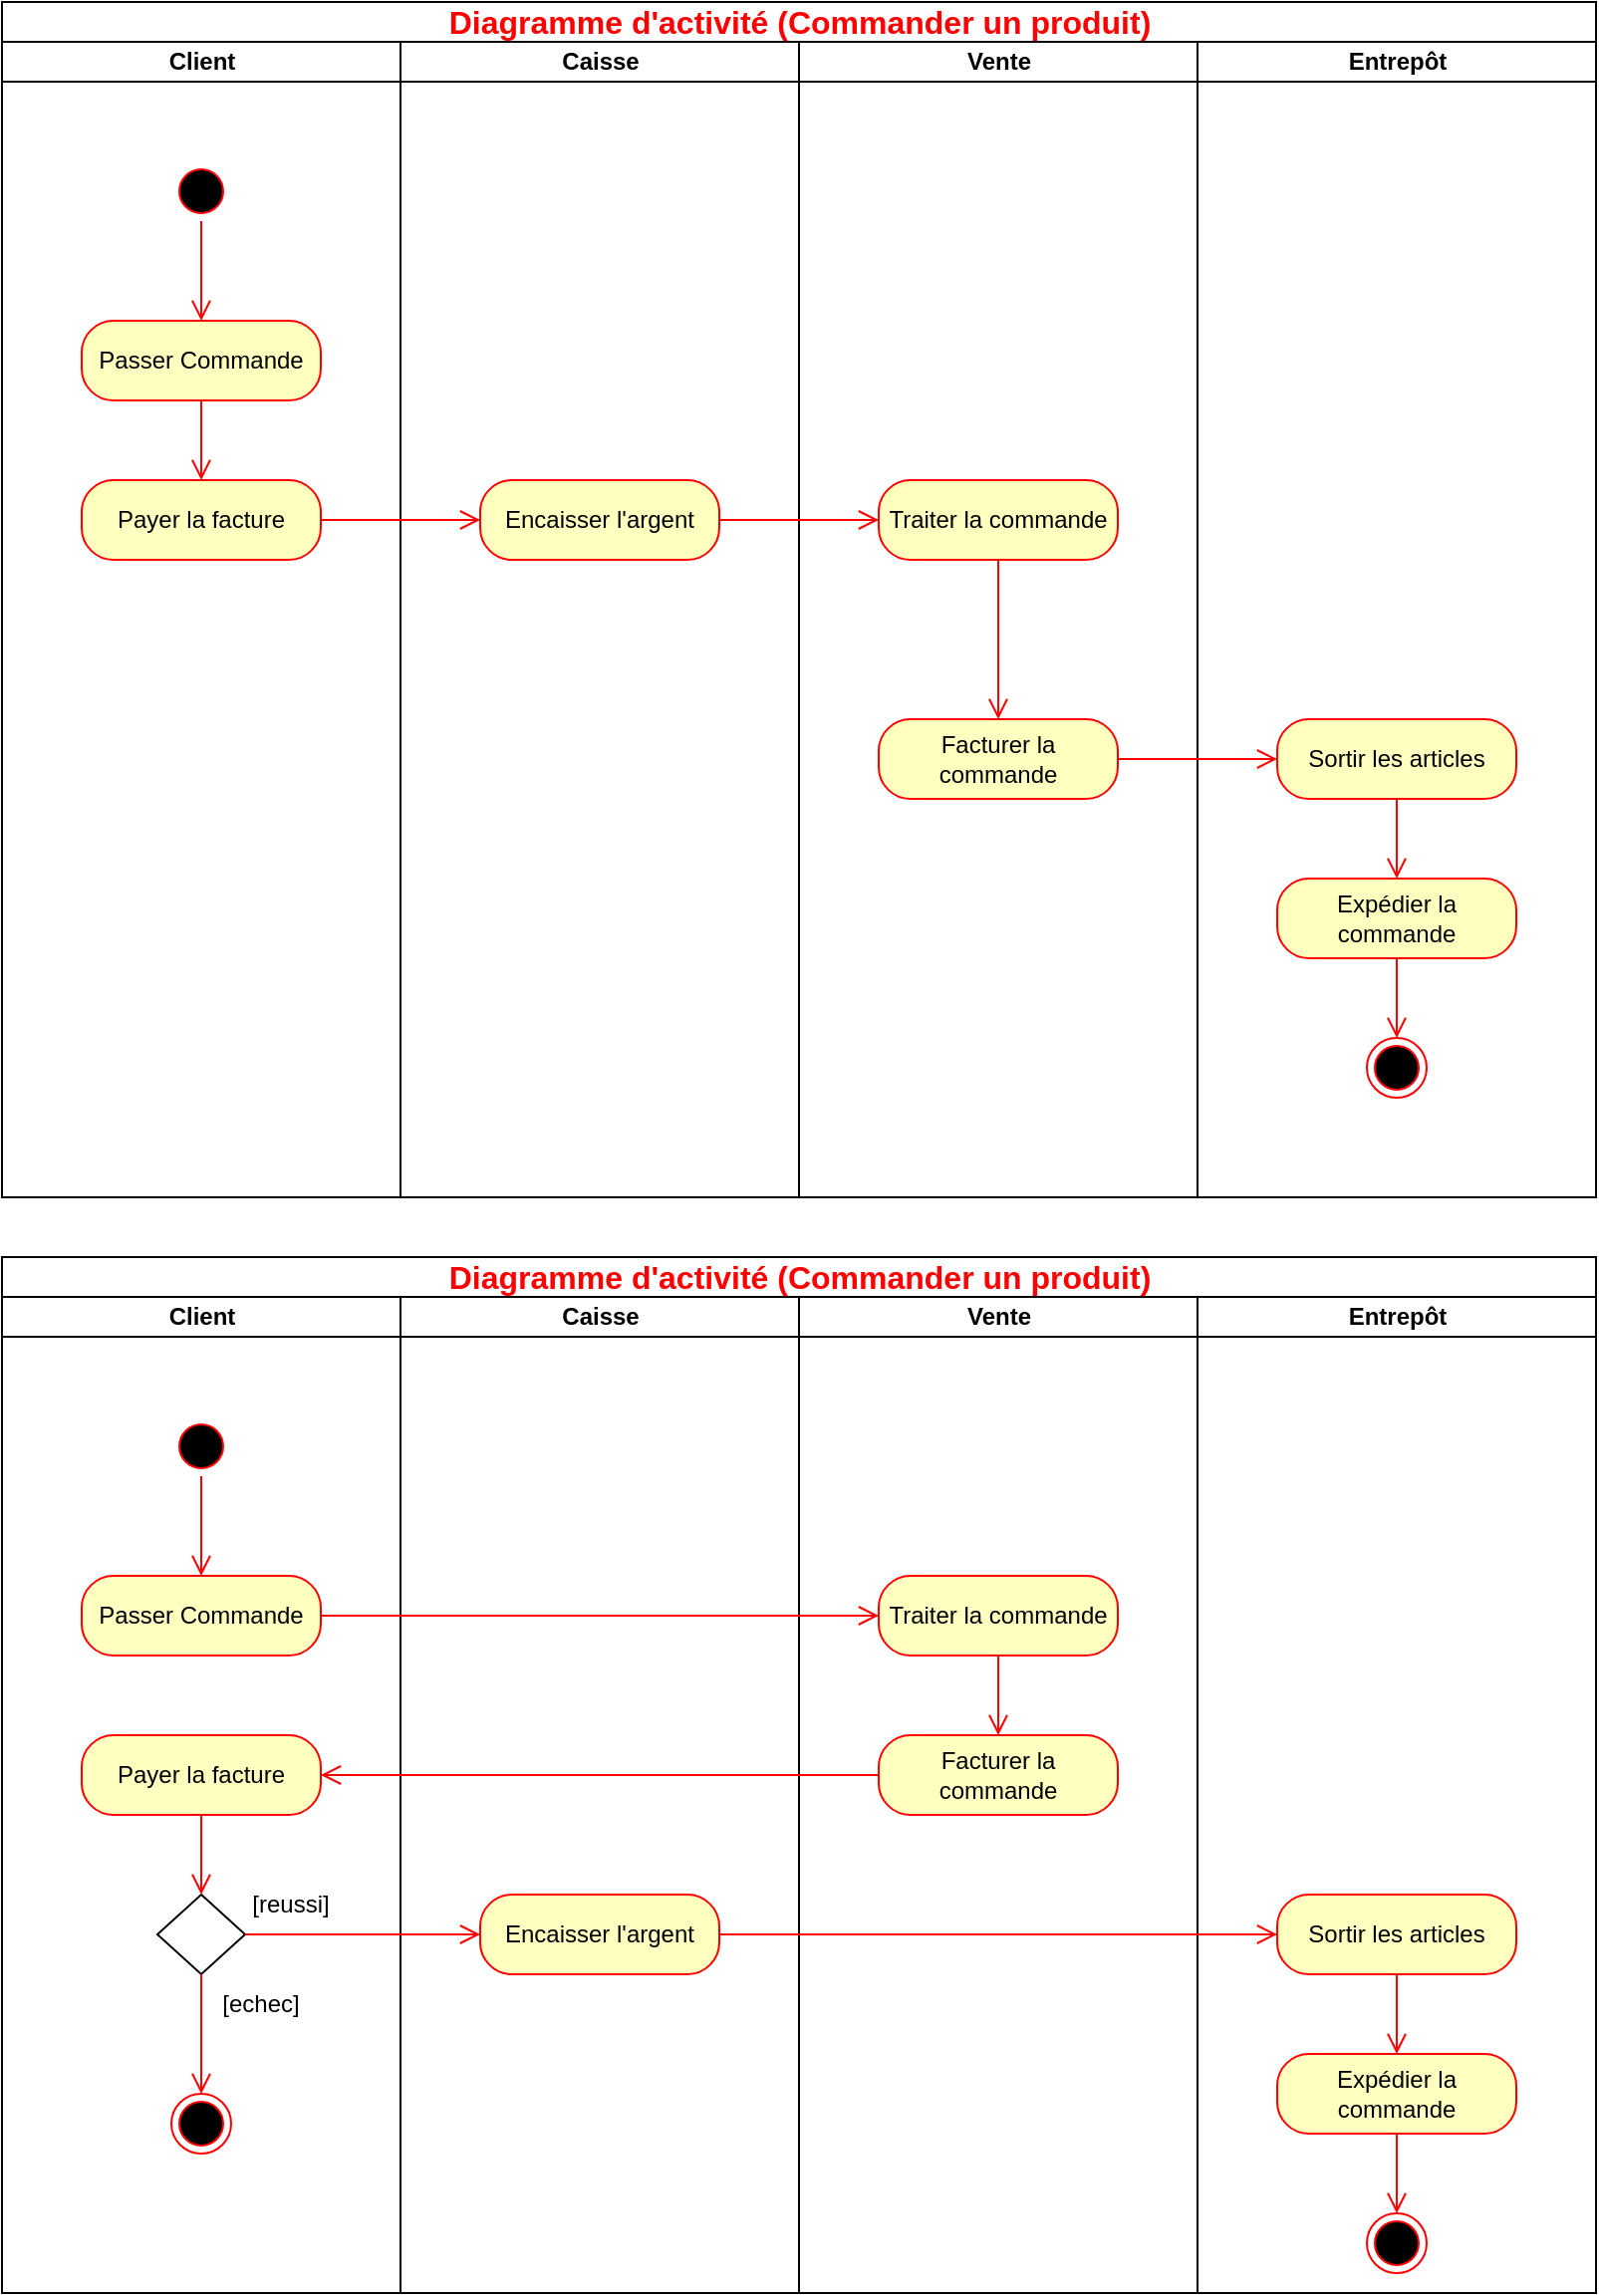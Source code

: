 <mxfile version="27.0.6">
  <diagram name="Page-1" id="erIxfqzCgFmyuYqdTKYc">
    <mxGraphModel dx="970" dy="1102" grid="1" gridSize="10" guides="1" tooltips="1" connect="1" arrows="1" fold="1" page="1" pageScale="1" pageWidth="827" pageHeight="1169" math="0" shadow="0">
      <root>
        <mxCell id="0" />
        <mxCell id="1" parent="0" />
        <mxCell id="P1VySXXTBd-QQrxxytcH-57" value="&lt;font style=&quot;color: light-dark(rgb(255, 0, 0), rgb(237, 237, 237)); font-size: 16px;&quot;&gt;Diagramme d&#39;activité (Commander un produit)&lt;/font&gt;" style="swimlane;childLayout=stackLayout;resizeParent=1;resizeParentMax=0;startSize=20;html=1;" vertex="1" parent="1">
          <mxGeometry x="14" y="10" width="800" height="600" as="geometry" />
        </mxCell>
        <mxCell id="P1VySXXTBd-QQrxxytcH-58" value="Client" style="swimlane;startSize=20;html=1;" vertex="1" parent="P1VySXXTBd-QQrxxytcH-57">
          <mxGeometry y="20" width="200" height="580" as="geometry">
            <mxRectangle y="20" width="40" height="710" as="alternateBounds" />
          </mxGeometry>
        </mxCell>
        <mxCell id="P1VySXXTBd-QQrxxytcH-73" value="" style="ellipse;html=1;shape=startState;fillColor=#000000;strokeColor=#ff0000;" vertex="1" parent="P1VySXXTBd-QQrxxytcH-58">
          <mxGeometry x="85" y="60" width="30" height="30" as="geometry" />
        </mxCell>
        <mxCell id="P1VySXXTBd-QQrxxytcH-74" value="" style="edgeStyle=orthogonalEdgeStyle;html=1;verticalAlign=bottom;endArrow=open;endSize=8;strokeColor=#ff0000;rounded=0;entryX=0.5;entryY=0;entryDx=0;entryDy=0;" edge="1" source="P1VySXXTBd-QQrxxytcH-73" parent="P1VySXXTBd-QQrxxytcH-58" target="P1VySXXTBd-QQrxxytcH-75">
          <mxGeometry relative="1" as="geometry">
            <mxPoint x="100" y="150" as="targetPoint" />
          </mxGeometry>
        </mxCell>
        <mxCell id="P1VySXXTBd-QQrxxytcH-75" value="Passer Commande" style="rounded=1;whiteSpace=wrap;html=1;arcSize=40;fontColor=#000000;fillColor=#ffffc0;strokeColor=#ff0000;" vertex="1" parent="P1VySXXTBd-QQrxxytcH-58">
          <mxGeometry x="40" y="140" width="120" height="40" as="geometry" />
        </mxCell>
        <mxCell id="P1VySXXTBd-QQrxxytcH-76" value="" style="edgeStyle=orthogonalEdgeStyle;html=1;verticalAlign=bottom;endArrow=open;endSize=8;strokeColor=#ff0000;rounded=0;entryX=0.5;entryY=0;entryDx=0;entryDy=0;" edge="1" source="P1VySXXTBd-QQrxxytcH-75" parent="P1VySXXTBd-QQrxxytcH-58" target="P1VySXXTBd-QQrxxytcH-88">
          <mxGeometry relative="1" as="geometry">
            <mxPoint x="100" y="250" as="targetPoint" />
          </mxGeometry>
        </mxCell>
        <mxCell id="P1VySXXTBd-QQrxxytcH-88" value="Payer la facture" style="rounded=1;whiteSpace=wrap;html=1;arcSize=40;fontColor=#000000;fillColor=#ffffc0;strokeColor=#ff0000;" vertex="1" parent="P1VySXXTBd-QQrxxytcH-58">
          <mxGeometry x="40" y="220" width="120" height="40" as="geometry" />
        </mxCell>
        <mxCell id="P1VySXXTBd-QQrxxytcH-59" value="Caisse" style="swimlane;startSize=20;html=1;" vertex="1" parent="P1VySXXTBd-QQrxxytcH-57">
          <mxGeometry x="200" y="20" width="200" height="580" as="geometry" />
        </mxCell>
        <mxCell id="P1VySXXTBd-QQrxxytcH-77" value="Encaisser l&#39;argent" style="rounded=1;whiteSpace=wrap;html=1;arcSize=40;fontColor=#000000;fillColor=#ffffc0;strokeColor=#ff0000;" vertex="1" parent="P1VySXXTBd-QQrxxytcH-59">
          <mxGeometry x="40" y="220" width="120" height="40" as="geometry" />
        </mxCell>
        <mxCell id="P1VySXXTBd-QQrxxytcH-60" value="Vente" style="swimlane;startSize=20;html=1;" vertex="1" parent="P1VySXXTBd-QQrxxytcH-57">
          <mxGeometry x="400" y="20" width="200" height="580" as="geometry" />
        </mxCell>
        <mxCell id="P1VySXXTBd-QQrxxytcH-79" value="Traiter la commande" style="rounded=1;whiteSpace=wrap;html=1;arcSize=40;fontColor=#000000;fillColor=#ffffc0;strokeColor=#ff0000;" vertex="1" parent="P1VySXXTBd-QQrxxytcH-60">
          <mxGeometry x="40" y="220" width="120" height="40" as="geometry" />
        </mxCell>
        <mxCell id="P1VySXXTBd-QQrxxytcH-80" value="" style="html=1;verticalAlign=bottom;endArrow=open;endSize=8;strokeColor=#ff0000;rounded=0;entryX=0.5;entryY=0;entryDx=0;entryDy=0;" edge="1" source="P1VySXXTBd-QQrxxytcH-79" parent="P1VySXXTBd-QQrxxytcH-60" target="P1VySXXTBd-QQrxxytcH-81">
          <mxGeometry relative="1" as="geometry">
            <mxPoint x="100" y="360" as="targetPoint" />
          </mxGeometry>
        </mxCell>
        <mxCell id="P1VySXXTBd-QQrxxytcH-81" value="Facturer la commande" style="rounded=1;whiteSpace=wrap;html=1;arcSize=40;fontColor=#000000;fillColor=#ffffc0;strokeColor=#ff0000;" vertex="1" parent="P1VySXXTBd-QQrxxytcH-60">
          <mxGeometry x="40" y="340" width="120" height="40" as="geometry" />
        </mxCell>
        <mxCell id="P1VySXXTBd-QQrxxytcH-61" value="Entrepôt" style="swimlane;startSize=20;html=1;" vertex="1" parent="P1VySXXTBd-QQrxxytcH-57">
          <mxGeometry x="600" y="20" width="200" height="580" as="geometry" />
        </mxCell>
        <mxCell id="P1VySXXTBd-QQrxxytcH-83" value="Sortir les articles" style="rounded=1;whiteSpace=wrap;html=1;arcSize=40;fontColor=#000000;fillColor=#ffffc0;strokeColor=#ff0000;" vertex="1" parent="P1VySXXTBd-QQrxxytcH-61">
          <mxGeometry x="40" y="340" width="120" height="40" as="geometry" />
        </mxCell>
        <mxCell id="P1VySXXTBd-QQrxxytcH-84" value="" style="edgeStyle=orthogonalEdgeStyle;html=1;verticalAlign=bottom;endArrow=open;endSize=8;strokeColor=#ff0000;rounded=0;entryX=0.5;entryY=0;entryDx=0;entryDy=0;" edge="1" source="P1VySXXTBd-QQrxxytcH-83" parent="P1VySXXTBd-QQrxxytcH-61" target="P1VySXXTBd-QQrxxytcH-85">
          <mxGeometry relative="1" as="geometry">
            <mxPoint x="100" y="520" as="targetPoint" />
          </mxGeometry>
        </mxCell>
        <mxCell id="P1VySXXTBd-QQrxxytcH-85" value="Expédier la commande" style="rounded=1;whiteSpace=wrap;html=1;arcSize=40;fontColor=#000000;fillColor=#ffffc0;strokeColor=#ff0000;" vertex="1" parent="P1VySXXTBd-QQrxxytcH-61">
          <mxGeometry x="40" y="420" width="120" height="40" as="geometry" />
        </mxCell>
        <mxCell id="P1VySXXTBd-QQrxxytcH-86" value="" style="edgeStyle=orthogonalEdgeStyle;html=1;verticalAlign=bottom;endArrow=open;endSize=8;strokeColor=#ff0000;rounded=0;entryX=0.5;entryY=0;entryDx=0;entryDy=0;" edge="1" source="P1VySXXTBd-QQrxxytcH-85" parent="P1VySXXTBd-QQrxxytcH-61" target="P1VySXXTBd-QQrxxytcH-87">
          <mxGeometry relative="1" as="geometry">
            <mxPoint x="100" y="625" as="targetPoint" />
          </mxGeometry>
        </mxCell>
        <mxCell id="P1VySXXTBd-QQrxxytcH-87" value="" style="ellipse;html=1;shape=endState;fillColor=#000000;strokeColor=#ff0000;" vertex="1" parent="P1VySXXTBd-QQrxxytcH-61">
          <mxGeometry x="85" y="500" width="30" height="30" as="geometry" />
        </mxCell>
        <mxCell id="P1VySXXTBd-QQrxxytcH-89" value="" style="edgeStyle=orthogonalEdgeStyle;html=1;verticalAlign=bottom;endArrow=open;endSize=8;strokeColor=#ff0000;rounded=0;entryX=0;entryY=0.5;entryDx=0;entryDy=0;" edge="1" source="P1VySXXTBd-QQrxxytcH-88" parent="P1VySXXTBd-QQrxxytcH-57" target="P1VySXXTBd-QQrxxytcH-77">
          <mxGeometry relative="1" as="geometry">
            <mxPoint x="100" y="380" as="targetPoint" />
          </mxGeometry>
        </mxCell>
        <mxCell id="P1VySXXTBd-QQrxxytcH-78" value="" style="edgeStyle=orthogonalEdgeStyle;html=1;verticalAlign=bottom;endArrow=open;endSize=8;strokeColor=#ff0000;rounded=0;entryX=0;entryY=0.5;entryDx=0;entryDy=0;" edge="1" source="P1VySXXTBd-QQrxxytcH-77" parent="P1VySXXTBd-QQrxxytcH-57" target="P1VySXXTBd-QQrxxytcH-79">
          <mxGeometry relative="1" as="geometry">
            <mxPoint x="300" y="340" as="targetPoint" />
          </mxGeometry>
        </mxCell>
        <mxCell id="P1VySXXTBd-QQrxxytcH-82" value="" style="edgeStyle=orthogonalEdgeStyle;html=1;verticalAlign=bottom;endArrow=open;endSize=8;strokeColor=#ff0000;rounded=0;entryX=0;entryY=0.5;entryDx=0;entryDy=0;" edge="1" source="P1VySXXTBd-QQrxxytcH-81" parent="P1VySXXTBd-QQrxxytcH-57" target="P1VySXXTBd-QQrxxytcH-83">
          <mxGeometry relative="1" as="geometry">
            <mxPoint x="500" y="540" as="targetPoint" />
          </mxGeometry>
        </mxCell>
        <mxCell id="P1VySXXTBd-QQrxxytcH-90" value="&lt;font style=&quot;color: light-dark(rgb(255, 0, 0), rgb(237, 237, 237)); font-size: 16px;&quot;&gt;Diagramme d&#39;activité (Commander un produit)&lt;/font&gt;" style="swimlane;childLayout=stackLayout;resizeParent=1;resizeParentMax=0;startSize=20;html=1;" vertex="1" parent="1">
          <mxGeometry x="14" y="640" width="800" height="520" as="geometry" />
        </mxCell>
        <mxCell id="P1VySXXTBd-QQrxxytcH-91" value="Client" style="swimlane;startSize=20;html=1;" vertex="1" parent="P1VySXXTBd-QQrxxytcH-90">
          <mxGeometry y="20" width="200" height="500" as="geometry">
            <mxRectangle y="20" width="40" height="710" as="alternateBounds" />
          </mxGeometry>
        </mxCell>
        <mxCell id="P1VySXXTBd-QQrxxytcH-92" value="" style="ellipse;html=1;shape=startState;fillColor=#000000;strokeColor=#ff0000;" vertex="1" parent="P1VySXXTBd-QQrxxytcH-91">
          <mxGeometry x="85" y="60" width="30" height="30" as="geometry" />
        </mxCell>
        <mxCell id="P1VySXXTBd-QQrxxytcH-93" value="" style="edgeStyle=orthogonalEdgeStyle;html=1;verticalAlign=bottom;endArrow=open;endSize=8;strokeColor=#ff0000;rounded=0;entryX=0.5;entryY=0;entryDx=0;entryDy=0;" edge="1" parent="P1VySXXTBd-QQrxxytcH-91" source="P1VySXXTBd-QQrxxytcH-92" target="P1VySXXTBd-QQrxxytcH-94">
          <mxGeometry relative="1" as="geometry">
            <mxPoint x="100" y="150" as="targetPoint" />
          </mxGeometry>
        </mxCell>
        <mxCell id="P1VySXXTBd-QQrxxytcH-94" value="Passer Commande" style="rounded=1;whiteSpace=wrap;html=1;arcSize=40;fontColor=#000000;fillColor=#ffffc0;strokeColor=#ff0000;" vertex="1" parent="P1VySXXTBd-QQrxxytcH-91">
          <mxGeometry x="40" y="140" width="120" height="40" as="geometry" />
        </mxCell>
        <mxCell id="P1VySXXTBd-QQrxxytcH-96" value="Payer la facture" style="rounded=1;whiteSpace=wrap;html=1;arcSize=40;fontColor=#000000;fillColor=#ffffc0;strokeColor=#ff0000;" vertex="1" parent="P1VySXXTBd-QQrxxytcH-91">
          <mxGeometry x="40" y="220" width="120" height="40" as="geometry" />
        </mxCell>
        <mxCell id="P1VySXXTBd-QQrxxytcH-114" value="" style="rhombus;whiteSpace=wrap;html=1;" vertex="1" parent="P1VySXXTBd-QQrxxytcH-91">
          <mxGeometry x="78" y="300" width="44" height="40" as="geometry" />
        </mxCell>
        <mxCell id="P1VySXXTBd-QQrxxytcH-109" value="" style="edgeStyle=orthogonalEdgeStyle;html=1;verticalAlign=bottom;endArrow=open;endSize=8;strokeColor=#ff0000;rounded=0;entryX=0.5;entryY=0;entryDx=0;entryDy=0;exitX=0.5;exitY=1;exitDx=0;exitDy=0;" edge="1" parent="P1VySXXTBd-QQrxxytcH-91" source="P1VySXXTBd-QQrxxytcH-96" target="P1VySXXTBd-QQrxxytcH-114">
          <mxGeometry relative="1" as="geometry">
            <mxPoint x="100" y="360" as="targetPoint" />
          </mxGeometry>
        </mxCell>
        <mxCell id="P1VySXXTBd-QQrxxytcH-117" value="[reussi]" style="text;html=1;align=center;verticalAlign=middle;whiteSpace=wrap;rounded=0;" vertex="1" parent="P1VySXXTBd-QQrxxytcH-91">
          <mxGeometry x="115" y="290" width="60" height="30" as="geometry" />
        </mxCell>
        <mxCell id="P1VySXXTBd-QQrxxytcH-118" value="" style="ellipse;html=1;shape=endState;fillColor=#000000;strokeColor=#ff0000;" vertex="1" parent="P1VySXXTBd-QQrxxytcH-91">
          <mxGeometry x="85" y="400" width="30" height="30" as="geometry" />
        </mxCell>
        <mxCell id="P1VySXXTBd-QQrxxytcH-119" value="" style="edgeStyle=orthogonalEdgeStyle;html=1;verticalAlign=bottom;endArrow=open;endSize=8;strokeColor=#ff0000;rounded=0;entryX=0.5;entryY=0;entryDx=0;entryDy=0;exitX=0.5;exitY=1;exitDx=0;exitDy=0;" edge="1" parent="P1VySXXTBd-QQrxxytcH-91" source="P1VySXXTBd-QQrxxytcH-114" target="P1VySXXTBd-QQrxxytcH-118">
          <mxGeometry relative="1" as="geometry">
            <mxPoint x="156" y="460" as="targetPoint" />
            <mxPoint x="156" y="420" as="sourcePoint" />
          </mxGeometry>
        </mxCell>
        <mxCell id="P1VySXXTBd-QQrxxytcH-120" value="[echec]" style="text;html=1;align=center;verticalAlign=middle;whiteSpace=wrap;rounded=0;" vertex="1" parent="P1VySXXTBd-QQrxxytcH-91">
          <mxGeometry x="100" y="340" width="60" height="30" as="geometry" />
        </mxCell>
        <mxCell id="P1VySXXTBd-QQrxxytcH-97" value="Caisse" style="swimlane;startSize=20;html=1;" vertex="1" parent="P1VySXXTBd-QQrxxytcH-90">
          <mxGeometry x="200" y="20" width="200" height="500" as="geometry" />
        </mxCell>
        <mxCell id="P1VySXXTBd-QQrxxytcH-98" value="Encaisser l&#39;argent" style="rounded=1;whiteSpace=wrap;html=1;arcSize=40;fontColor=#000000;fillColor=#ffffc0;strokeColor=#ff0000;" vertex="1" parent="P1VySXXTBd-QQrxxytcH-97">
          <mxGeometry x="40" y="300" width="120" height="40" as="geometry" />
        </mxCell>
        <mxCell id="P1VySXXTBd-QQrxxytcH-99" value="Vente" style="swimlane;startSize=20;html=1;" vertex="1" parent="P1VySXXTBd-QQrxxytcH-90">
          <mxGeometry x="400" y="20" width="200" height="500" as="geometry" />
        </mxCell>
        <mxCell id="P1VySXXTBd-QQrxxytcH-100" value="Traiter la commande" style="rounded=1;whiteSpace=wrap;html=1;arcSize=40;fontColor=#000000;fillColor=#ffffc0;strokeColor=#ff0000;" vertex="1" parent="P1VySXXTBd-QQrxxytcH-99">
          <mxGeometry x="40" y="140" width="120" height="40" as="geometry" />
        </mxCell>
        <mxCell id="P1VySXXTBd-QQrxxytcH-101" value="" style="html=1;verticalAlign=bottom;endArrow=open;endSize=8;strokeColor=#ff0000;rounded=0;entryX=0.5;entryY=0;entryDx=0;entryDy=0;" edge="1" parent="P1VySXXTBd-QQrxxytcH-99" source="P1VySXXTBd-QQrxxytcH-100" target="P1VySXXTBd-QQrxxytcH-102">
          <mxGeometry relative="1" as="geometry">
            <mxPoint x="100" y="360" as="targetPoint" />
          </mxGeometry>
        </mxCell>
        <mxCell id="P1VySXXTBd-QQrxxytcH-102" value="Facturer la commande" style="rounded=1;whiteSpace=wrap;html=1;arcSize=40;fontColor=#000000;fillColor=#ffffc0;strokeColor=#ff0000;" vertex="1" parent="P1VySXXTBd-QQrxxytcH-99">
          <mxGeometry x="40" y="220" width="120" height="40" as="geometry" />
        </mxCell>
        <mxCell id="P1VySXXTBd-QQrxxytcH-103" value="Entrepôt" style="swimlane;startSize=20;html=1;" vertex="1" parent="P1VySXXTBd-QQrxxytcH-90">
          <mxGeometry x="600" y="20" width="200" height="500" as="geometry" />
        </mxCell>
        <mxCell id="P1VySXXTBd-QQrxxytcH-104" value="Sortir les articles" style="rounded=1;whiteSpace=wrap;html=1;arcSize=40;fontColor=#000000;fillColor=#ffffc0;strokeColor=#ff0000;" vertex="1" parent="P1VySXXTBd-QQrxxytcH-103">
          <mxGeometry x="40" y="300" width="120" height="40" as="geometry" />
        </mxCell>
        <mxCell id="P1VySXXTBd-QQrxxytcH-105" value="" style="edgeStyle=orthogonalEdgeStyle;html=1;verticalAlign=bottom;endArrow=open;endSize=8;strokeColor=#ff0000;rounded=0;entryX=0.5;entryY=0;entryDx=0;entryDy=0;" edge="1" parent="P1VySXXTBd-QQrxxytcH-103" source="P1VySXXTBd-QQrxxytcH-104" target="P1VySXXTBd-QQrxxytcH-106">
          <mxGeometry relative="1" as="geometry">
            <mxPoint x="100" y="520" as="targetPoint" />
          </mxGeometry>
        </mxCell>
        <mxCell id="P1VySXXTBd-QQrxxytcH-106" value="Expédier la commande" style="rounded=1;whiteSpace=wrap;html=1;arcSize=40;fontColor=#000000;fillColor=#ffffc0;strokeColor=#ff0000;" vertex="1" parent="P1VySXXTBd-QQrxxytcH-103">
          <mxGeometry x="40" y="380" width="120" height="40" as="geometry" />
        </mxCell>
        <mxCell id="P1VySXXTBd-QQrxxytcH-107" value="" style="edgeStyle=orthogonalEdgeStyle;html=1;verticalAlign=bottom;endArrow=open;endSize=8;strokeColor=#ff0000;rounded=0;entryX=0.5;entryY=0;entryDx=0;entryDy=0;" edge="1" parent="P1VySXXTBd-QQrxxytcH-103" source="P1VySXXTBd-QQrxxytcH-106" target="P1VySXXTBd-QQrxxytcH-108">
          <mxGeometry relative="1" as="geometry">
            <mxPoint x="100" y="625" as="targetPoint" />
          </mxGeometry>
        </mxCell>
        <mxCell id="P1VySXXTBd-QQrxxytcH-108" value="" style="ellipse;html=1;shape=endState;fillColor=#000000;strokeColor=#ff0000;" vertex="1" parent="P1VySXXTBd-QQrxxytcH-103">
          <mxGeometry x="85" y="460" width="30" height="30" as="geometry" />
        </mxCell>
        <mxCell id="P1VySXXTBd-QQrxxytcH-110" value="" style="edgeStyle=orthogonalEdgeStyle;html=1;verticalAlign=bottom;endArrow=open;endSize=8;strokeColor=#ff0000;rounded=0;entryX=0;entryY=0.5;entryDx=0;entryDy=0;" edge="1" parent="P1VySXXTBd-QQrxxytcH-90" source="P1VySXXTBd-QQrxxytcH-98" target="P1VySXXTBd-QQrxxytcH-104">
          <mxGeometry relative="1" as="geometry">
            <mxPoint x="460" y="330" as="targetPoint" />
          </mxGeometry>
        </mxCell>
        <mxCell id="P1VySXXTBd-QQrxxytcH-111" value="" style="edgeStyle=orthogonalEdgeStyle;html=1;verticalAlign=bottom;endArrow=open;endSize=8;strokeColor=#ff0000;rounded=0;entryX=1;entryY=0.5;entryDx=0;entryDy=0;" edge="1" parent="P1VySXXTBd-QQrxxytcH-90" source="P1VySXXTBd-QQrxxytcH-102" target="P1VySXXTBd-QQrxxytcH-96">
          <mxGeometry relative="1" as="geometry">
            <mxPoint x="500" y="540" as="targetPoint" />
          </mxGeometry>
        </mxCell>
        <mxCell id="P1VySXXTBd-QQrxxytcH-95" value="" style="edgeStyle=orthogonalEdgeStyle;html=1;verticalAlign=bottom;endArrow=open;endSize=8;strokeColor=#ff0000;rounded=0;entryX=0;entryY=0.5;entryDx=0;entryDy=0;" edge="1" parent="P1VySXXTBd-QQrxxytcH-90" source="P1VySXXTBd-QQrxxytcH-94" target="P1VySXXTBd-QQrxxytcH-100">
          <mxGeometry relative="1" as="geometry">
            <mxPoint x="100" y="270" as="targetPoint" />
          </mxGeometry>
        </mxCell>
        <mxCell id="P1VySXXTBd-QQrxxytcH-116" value="" style="edgeStyle=orthogonalEdgeStyle;html=1;verticalAlign=bottom;endArrow=open;endSize=8;strokeColor=#ff0000;rounded=0;entryX=0;entryY=0.5;entryDx=0;entryDy=0;exitX=1;exitY=0.5;exitDx=0;exitDy=0;" edge="1" parent="P1VySXXTBd-QQrxxytcH-90" source="P1VySXXTBd-QQrxxytcH-114" target="P1VySXXTBd-QQrxxytcH-98">
          <mxGeometry relative="1" as="geometry">
            <mxPoint x="358" y="410" as="targetPoint" />
            <mxPoint x="78" y="410" as="sourcePoint" />
          </mxGeometry>
        </mxCell>
      </root>
    </mxGraphModel>
  </diagram>
</mxfile>
